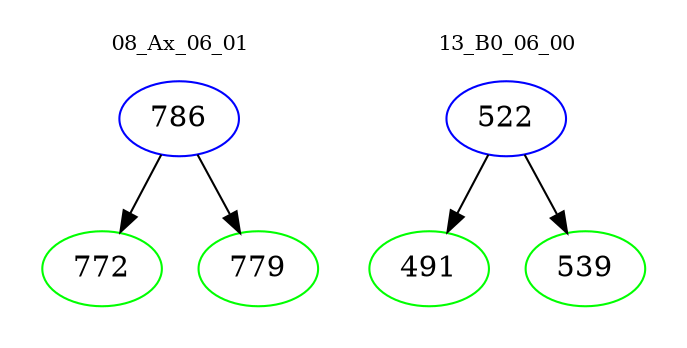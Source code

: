 digraph{
subgraph cluster_0 {
color = white
label = "08_Ax_06_01";
fontsize=10;
T0_786 [label="786", color="blue"]
T0_786 -> T0_772 [color="black"]
T0_772 [label="772", color="green"]
T0_786 -> T0_779 [color="black"]
T0_779 [label="779", color="green"]
}
subgraph cluster_1 {
color = white
label = "13_B0_06_00";
fontsize=10;
T1_522 [label="522", color="blue"]
T1_522 -> T1_491 [color="black"]
T1_491 [label="491", color="green"]
T1_522 -> T1_539 [color="black"]
T1_539 [label="539", color="green"]
}
}
